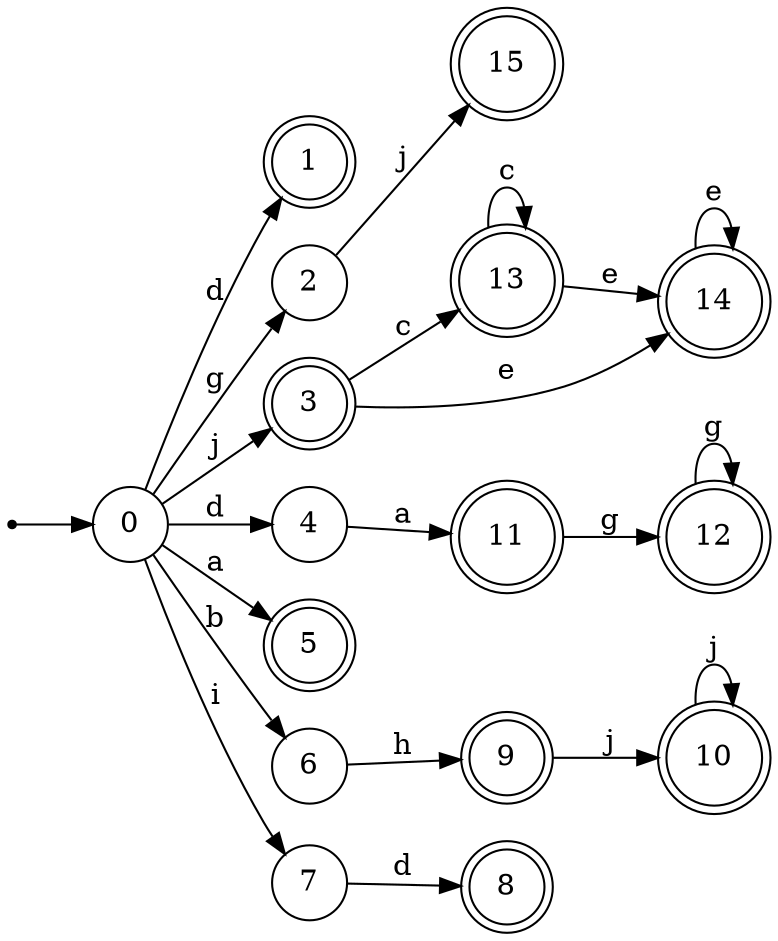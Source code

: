 digraph finite_state_machine {
rankdir=LR;
size="20,20";
node [shape = point]; "dummy0"
node [shape = circle]; "0";
"dummy0" -> "0";
node [shape = doublecircle]; "1";node [shape = circle]; "2";
node [shape = doublecircle]; "3";node [shape = circle]; "4";
node [shape = doublecircle]; "5";node [shape = circle]; "6";
node [shape = circle]; "7";
node [shape = doublecircle]; "8";node [shape = doublecircle]; "9";node [shape = doublecircle]; "10";node [shape = doublecircle]; "11";node [shape = doublecircle]; "12";node [shape = doublecircle]; "13";node [shape = doublecircle]; "14";node [shape = doublecircle]; "15";"0" -> "1" [label = "d"];
 "0" -> "4" [label = "d"];
 "0" -> "2" [label = "g"];
 "0" -> "3" [label = "j"];
 "0" -> "5" [label = "a"];
 "0" -> "6" [label = "b"];
 "0" -> "7" [label = "i"];
 "7" -> "8" [label = "d"];
 "6" -> "9" [label = "h"];
 "9" -> "10" [label = "j"];
 "10" -> "10" [label = "j"];
 "4" -> "11" [label = "a"];
 "11" -> "12" [label = "g"];
 "12" -> "12" [label = "g"];
 "3" -> "13" [label = "c"];
 "3" -> "14" [label = "e"];
 "14" -> "14" [label = "e"];
 "13" -> "13" [label = "c"];
 "13" -> "14" [label = "e"];
 "2" -> "15" [label = "j"];
 }
